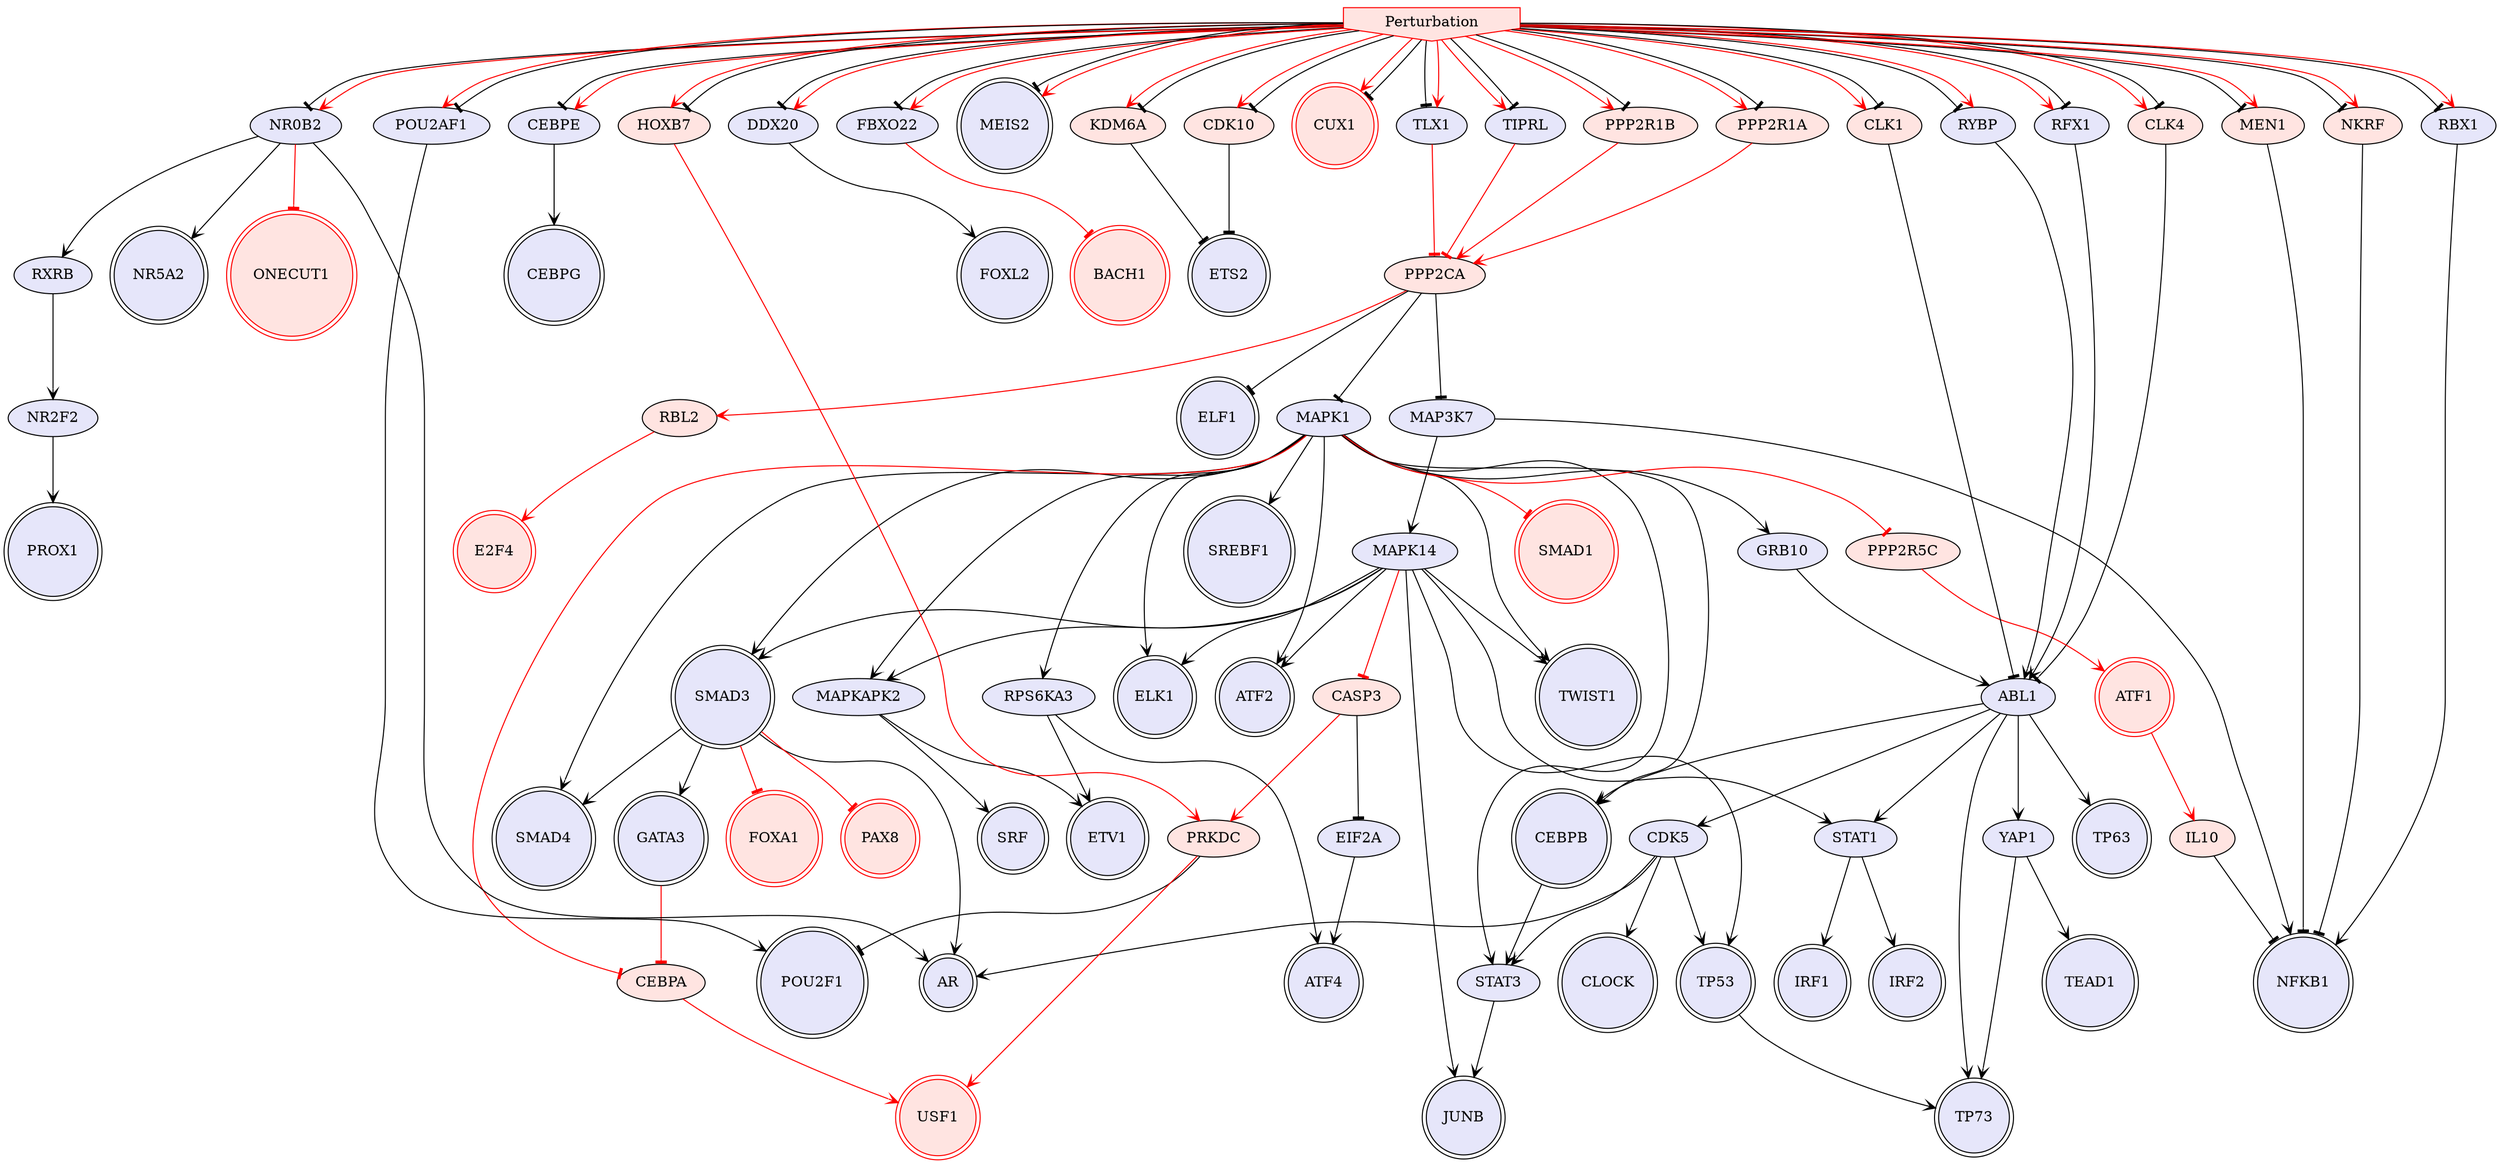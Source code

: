 digraph {

ABL1->TP73 [penwidth=1, color=black, arrowhead="vee"]
MAPK1->RPS6KA3 [penwidth=1, color=black, arrowhead="vee"]
ABL1->STAT1 [penwidth=1, color=black, arrowhead="vee"]
STAT1->IRF1 [penwidth=1, color=black, arrowhead="vee"]
TP53->TP73 [penwidth=1, color=black, arrowhead="vee"]
STAT3->JUNB [penwidth=1, color=black, arrowhead="vee"]
MAPK1->CEBPB [penwidth=1, color=black, arrowhead="vee"]
YAP1->TP73 [penwidth=1, color=black, arrowhead="vee"]
ABL1->YAP1 [penwidth=1, color=black, arrowhead="vee"]
CEBPB->STAT3 [penwidth=1, color=black, arrowhead="vee"]
ABL1->CDK5 [penwidth=1, color=black, arrowhead="vee"]
MAPK1->STAT3 [penwidth=1, color=black, arrowhead="vee"]
MAPK1->SMAD3 [penwidth=1, color=black, arrowhead="vee"]
SMAD3->SMAD4 [penwidth=1, color=black, arrowhead="vee"]
NR2F2->PROX1 [penwidth=1, color=black, arrowhead="vee"]
SMAD3->AR [penwidth=1, color=black, arrowhead="vee"]
SMAD3->GATA3 [penwidth=1, color=black, arrowhead="vee"]
NR0B2->NR5A2 [penwidth=1, color=black, arrowhead="vee"]
NR0B2->RXRB [penwidth=1, color=black, arrowhead="vee"]
RXRB->NR2F2 [penwidth=1, color=black, arrowhead="vee"]
NR0B2->AR [penwidth=1, color=black, arrowhead="vee"]
MAPK1->MAPKAPK2 [penwidth=1, color=black, arrowhead="vee"]
MAPK1->ELK1 [penwidth=1, color=black, arrowhead="vee"]
MAP3K7->NFKB1 [penwidth=1, color=black, arrowhead="vee"]
PPP2CA->ELF1 [penwidth=1, color=black, arrowhead="tee"]
PPP2CA->MAP3K7 [penwidth=1, color=black, arrowhead="tee"]
PPP2CA->MAPK1 [penwidth=1, color=black, arrowhead="tee"]
PRKDC->POU2F1 [penwidth=1, color=black, arrowhead="tee"]
YAP1->TEAD1 [penwidth=1, color=black, arrowhead="vee"]
MAPK1->SMAD4 [penwidth=1, color=black, arrowhead="vee"]
RPS6KA3->ATF4 [penwidth=1, color=black, arrowhead="vee"]
RPS6KA3->ETV1 [penwidth=1, color=black, arrowhead="vee"]
CDK5->TP53 [penwidth=1, color=black, arrowhead="vee"]
STAT1->IRF2 [penwidth=1, color=black, arrowhead="vee"]
CEBPE->CEBPG [penwidth=1, color=black, arrowhead="vee"]
MAPK1->SREBF1 [penwidth=1, color=black, arrowhead="vee"]
CDK5->AR [penwidth=1, color=black, arrowhead="vee"]
ABL1->CEBPB [penwidth=1, color=black, arrowhead="vee"]
MAPKAPK2->SRF [penwidth=1, color=black, arrowhead="vee"]
ABL1->TP63 [penwidth=1, color=black, arrowhead="vee"]
KDM6A->ETS2 [penwidth=1, color=black, arrowhead="tee"]
CDK5->CLOCK [penwidth=1, color=black, arrowhead="vee"]
CDK5->STAT3 [penwidth=1, color=black, arrowhead="vee"]
CLK4->ABL1 [penwidth=1, color=black, arrowhead="tee"]
DDX20->FOXL2 [penwidth=1, color=black, arrowhead="vee"]
MAPK1->ATF2 [penwidth=1, color=black, arrowhead="vee"]
MAPK1->TWIST1 [penwidth=1, color=black, arrowhead="vee"]
MAPKAPK2->ETV1 [penwidth=1, color=black, arrowhead="vee"]
Perturbation->CEBPE [penwidth=1, color=black, arrowhead="tee"]
Perturbation->DDX20 [penwidth=1, color=black, arrowhead="tee"]
Perturbation->FBXO22 [penwidth=1, color=black, arrowhead="tee"]
Perturbation->MEIS2 [penwidth=1, color=black, arrowhead="tee"]
Perturbation->NR0B2 [penwidth=1, color=black, arrowhead="tee"]
RBL2->E2F4 [penwidth=1, color=red, arrowhead="vee"]
NR0B2->ONECUT1 [penwidth=1, color=red, arrowhead="tee"]
PPP2CA->RBL2 [penwidth=1, color=red, arrowhead="vee"]
PPP2R5C->ATF1 [penwidth=1, color=red, arrowhead="vee"]
PRKDC->USF1 [penwidth=1, color=red, arrowhead="vee"]
MAPK1->PPP2R5C [penwidth=1, color=red, arrowhead="tee"]
MAPK1->SMAD1 [penwidth=1, color=red, arrowhead="tee"]
PPP2R1A->PPP2CA [penwidth=1, color=red, arrowhead="vee"]
SMAD3->FOXA1 [penwidth=1, color=red, arrowhead="tee"]
SMAD3->PAX8 [penwidth=1, color=red, arrowhead="tee"]
FBXO22->BACH1 [penwidth=1, color=red, arrowhead="tee"]
HOXB7->PRKDC [penwidth=1, color=red, arrowhead="vee"]
Perturbation->CLK4 [penwidth=1, color=red, arrowhead="vee"]
Perturbation->CUX1 [penwidth=1, color=red, arrowhead="vee"]
Perturbation->HOXB7 [penwidth=1, color=red, arrowhead="vee"]
Perturbation->KDM6A [penwidth=1, color=red, arrowhead="vee"]
Perturbation->PPP2R1A [penwidth=1, color=red, arrowhead="vee"]
MAPK14->MAPKAPK2 [penwidth=1, color=black, arrowhead="vee"]
MAPK14->ATF2 [penwidth=1, color=black, arrowhead="vee"]
MAPK14->ELK1 [penwidth=1, color=black, arrowhead="vee"]
MAPK14->SMAD3 [penwidth=1, color=black, arrowhead="vee"]
MAPK14->STAT1 [penwidth=1, color=black, arrowhead="vee"]
RYBP->ABL1 [penwidth=1, color=black, arrowhead="vee"]
MAP3K7->MAPK14 [penwidth=1, color=black, arrowhead="vee"]
MAPK14->TWIST1 [penwidth=1, color=black, arrowhead="vee"]
MAPK14->TP53 [penwidth=1, color=black, arrowhead="vee"]
MAPK14->JUNB [penwidth=1, color=black, arrowhead="vee"]
Perturbation->RYBP [penwidth=1, color=black, arrowhead="tee"]
Perturbation->TLX1 [penwidth=1, color=black, arrowhead="tee"]
CASP3->PRKDC [penwidth=1, color=red, arrowhead="vee"]
TLX1->PPP2CA [penwidth=1, color=red, arrowhead="tee"]
MAPK14->CASP3 [penwidth=1, color=red, arrowhead="tee"]
RFX1->ABL1 [penwidth=1, color=black, arrowhead="vee"]
Perturbation->CEBPE [penwidth=1, color=red, arrowhead="vee"]
Perturbation->DDX20 [penwidth=1, color=red, arrowhead="vee"]
Perturbation->FBXO22 [penwidth=1, color=red, arrowhead="vee"]
Perturbation->MEIS2 [penwidth=1, color=red, arrowhead="vee"]
Perturbation->NR0B2 [penwidth=1, color=red, arrowhead="vee"]
Perturbation->RFX1 [penwidth=1, color=red, arrowhead="vee"]
Perturbation->TIPRL [penwidth=1, color=red, arrowhead="vee"]
TIPRL->PPP2CA [penwidth=1, color=red, arrowhead="tee"]
Perturbation->CUX1 [penwidth=1, color=black, arrowhead="tee"]
Perturbation->KDM6A [penwidth=1, color=black, arrowhead="tee"]
MEN1->NFKB1 [penwidth=1, color=black, arrowhead="tee"]
GRB10->ABL1 [penwidth=1, color=black, arrowhead="vee"]
POU2AF1->POU2F1 [penwidth=1, color=black, arrowhead="vee"]
MAPK1->GRB10 [penwidth=1, color=black, arrowhead="vee"]
Perturbation->POU2AF1 [penwidth=1, color=red, arrowhead="vee"]
Perturbation->TLX1 [penwidth=1, color=red, arrowhead="vee"]
GATA3->CEBPA [penwidth=1, color=red, arrowhead="tee"]
MAPK1->CEBPA [penwidth=1, color=red, arrowhead="tee"]
CEBPA->USF1 [penwidth=1, color=red, arrowhead="vee"]
Perturbation->MEN1 [penwidth=1, color=black, arrowhead="tee"]
Perturbation->RYBP [penwidth=1, color=red, arrowhead="vee"]
Perturbation->CLK4 [penwidth=1, color=black, arrowhead="tee"]
CDK10->ETS2 [penwidth=1, color=black, arrowhead="tee"]
Perturbation->CDK10 [penwidth=1, color=red, arrowhead="vee"]
Perturbation->POU2AF1 [penwidth=1, color=black, arrowhead="tee"]
Perturbation->MEN1 [penwidth=1, color=red, arrowhead="vee"]
CASP3->EIF2A [penwidth=1, color=black, arrowhead="tee"]
EIF2A->ATF4 [penwidth=1, color=black, arrowhead="vee"]
Perturbation->PPP2R1A [penwidth=1, color=black, arrowhead="tee"]
Perturbation->CDK10 [penwidth=1, color=black, arrowhead="tee"]
NKRF->NFKB1 [penwidth=1, color=black, arrowhead="tee"]
Perturbation->NKRF [penwidth=1, color=black, arrowhead="tee"]
PPP2R1B->PPP2CA [penwidth=1, color=red, arrowhead="vee"]
Perturbation->PPP2R1B [penwidth=1, color=red, arrowhead="vee"]
Perturbation->RFX1 [penwidth=1, color=black, arrowhead="tee"]
Perturbation->PPP2R1B [penwidth=1, color=black, arrowhead="tee"]
Perturbation->TIPRL [penwidth=1, color=black, arrowhead="tee"]
CLK1->ABL1 [penwidth=1, color=black, arrowhead="tee"]
Perturbation->CLK1 [penwidth=1, color=red, arrowhead="vee"]
RBX1->NFKB1 [penwidth=1, color=black, arrowhead="vee"]
Perturbation->RBX1 [penwidth=1, color=black, arrowhead="tee"]
Perturbation->RBX1 [penwidth=1, color=red, arrowhead="vee"]
Perturbation->NKRF [penwidth=1, color=red, arrowhead="vee"]
Perturbation->CLK1 [penwidth=1, color=black, arrowhead="tee"]
Perturbation->HOXB7 [penwidth=1, color=black, arrowhead="tee"]
IL10->NFKB1 [penwidth=1, color=black, arrowhead="tee"]
ATF1->IL10 [penwidth=1, color=red, arrowhead="vee"]
Perturbation [style=filled, color=red, fillcolor=mistyrose, shape=invhouse];
FOXL2 [style=filled, color=black, fillcolor=lavender, shape=doublecircle];
SRF [style=filled, color=black, fillcolor=lavender, shape=doublecircle];
TP63 [style=filled, color=black, fillcolor=lavender, shape=doublecircle];
JUNB [style=filled, color=black, fillcolor=lavender, shape=doublecircle];
NFKB1 [style=filled, color=black, fillcolor=lavender, shape=doublecircle];
ATF1 [style=filled, color=red, fillcolor=mistyrose, shape=doublecircle];
SREBF1 [style=filled, color=black, fillcolor=lavender, shape=doublecircle];
TP53 [style=filled, color=black, fillcolor=lavender, shape=doublecircle];
ELK1 [style=filled, color=black, fillcolor=lavender, shape=doublecircle];
ATF4 [style=filled, color=black, fillcolor=lavender, shape=doublecircle];
AR [style=filled, color=black, fillcolor=lavender, shape=doublecircle];
CEBPG [style=filled, color=black, fillcolor=lavender, shape=doublecircle];
POU2F1 [style=filled, color=black, fillcolor=lavender, shape=doublecircle];
SMAD4 [style=filled, color=black, fillcolor=lavender, shape=doublecircle];
PROX1 [style=filled, color=black, fillcolor=lavender, shape=doublecircle];
FOXA1 [style=filled, color=red, fillcolor=mistyrose, shape=doublecircle];
NR5A2 [style=filled, color=black, fillcolor=lavender, shape=doublecircle];
ONECUT1 [style=filled, color=red, fillcolor=mistyrose, shape=doublecircle];
SMAD3 [style=filled, color=black, fillcolor=lavender, shape=doublecircle];
BACH1 [style=filled, color=red, fillcolor=mistyrose, shape=doublecircle];
E2F4 [style=filled, color=red, fillcolor=mistyrose, shape=doublecircle];
PAX8 [style=filled, color=red, fillcolor=mistyrose, shape=doublecircle];
ATF2 [style=filled, color=black, fillcolor=lavender, shape=doublecircle];
ETS2 [style=filled, color=black, fillcolor=lavender, shape=doublecircle];
GATA3 [style=filled, color=black, fillcolor=lavender, shape=doublecircle];
USF1 [style=filled, color=red, fillcolor=mistyrose, shape=doublecircle];
ELF1 [style=filled, color=black, fillcolor=lavender, shape=doublecircle];
TP73 [style=filled, color=black, fillcolor=lavender, shape=doublecircle];
SMAD1 [style=filled, color=red, fillcolor=mistyrose, shape=doublecircle];
IRF2 [style=filled, color=black, fillcolor=lavender, shape=doublecircle];
CEBPB [style=filled, color=black, fillcolor=lavender, shape=doublecircle];
ETV1 [style=filled, color=black, fillcolor=lavender, shape=doublecircle];
TEAD1 [style=filled, color=black, fillcolor=lavender, shape=doublecircle];
CLOCK [style=filled, color=black, fillcolor=lavender, shape=doublecircle];
CUX1 [style=filled, color=red, fillcolor=mistyrose, shape=doublecircle];
IRF1 [style=filled, color=black, fillcolor=lavender, shape=doublecircle];
MEIS2 [style=filled, color=black, fillcolor=lavender, shape=doublecircle];
TWIST1 [style=filled, color=black, fillcolor=lavender, shape=doublecircle];
ABL1 [style=filled, fillcolor=lavender];
MAPK1 [style=filled, fillcolor=lavender];
STAT1 [style=filled, fillcolor=lavender];
STAT3 [style=filled, fillcolor=lavender];
YAP1 [style=filled, fillcolor=lavender];
NR2F2 [style=filled, fillcolor=lavender];
NR0B2 [style=filled, fillcolor=lavender];
RXRB [style=filled, fillcolor=lavender];
MAP3K7 [style=filled, fillcolor=lavender];
PPP2CA [style=filled, fillcolor=mistyrose];
PRKDC [style=filled, fillcolor=mistyrose];
RPS6KA3 [style=filled, fillcolor=lavender];
CDK5 [style=filled, fillcolor=lavender];
CEBPE [style=filled, fillcolor=lavender];
MAPKAPK2 [style=filled, fillcolor=lavender];
KDM6A [style=filled, fillcolor=mistyrose];
CLK4 [style=filled, fillcolor=mistyrose];
DDX20 [style=filled, fillcolor=lavender];
RBL2 [style=filled, fillcolor=mistyrose];
PPP2R5C [style=filled, fillcolor=mistyrose];
PPP2R1A [style=filled, fillcolor=mistyrose];
FBXO22 [style=filled, fillcolor=lavender];
HOXB7 [style=filled, fillcolor=mistyrose];
MAPK14 [style=filled, fillcolor=lavender];
RYBP [style=filled, fillcolor=lavender];
CASP3 [style=filled, fillcolor=mistyrose];
TLX1 [style=filled, fillcolor=lavender];
RFX1 [style=filled, fillcolor=lavender];
TIPRL [style=filled, fillcolor=lavender];
MEN1 [style=filled, fillcolor=mistyrose];
GRB10 [style=filled, fillcolor=lavender];
POU2AF1 [style=filled, fillcolor=lavender];
CEBPA [style=filled, fillcolor=mistyrose];
CDK10 [style=filled, fillcolor=mistyrose];
EIF2A [style=filled, fillcolor=lavender];
NKRF [style=filled, fillcolor=mistyrose];
PPP2R1B [style=filled, fillcolor=mistyrose];
CLK1 [style=filled, fillcolor=mistyrose];
RBX1 [style=filled, fillcolor=lavender];
IL10 [style=filled, fillcolor=mistyrose];


}
